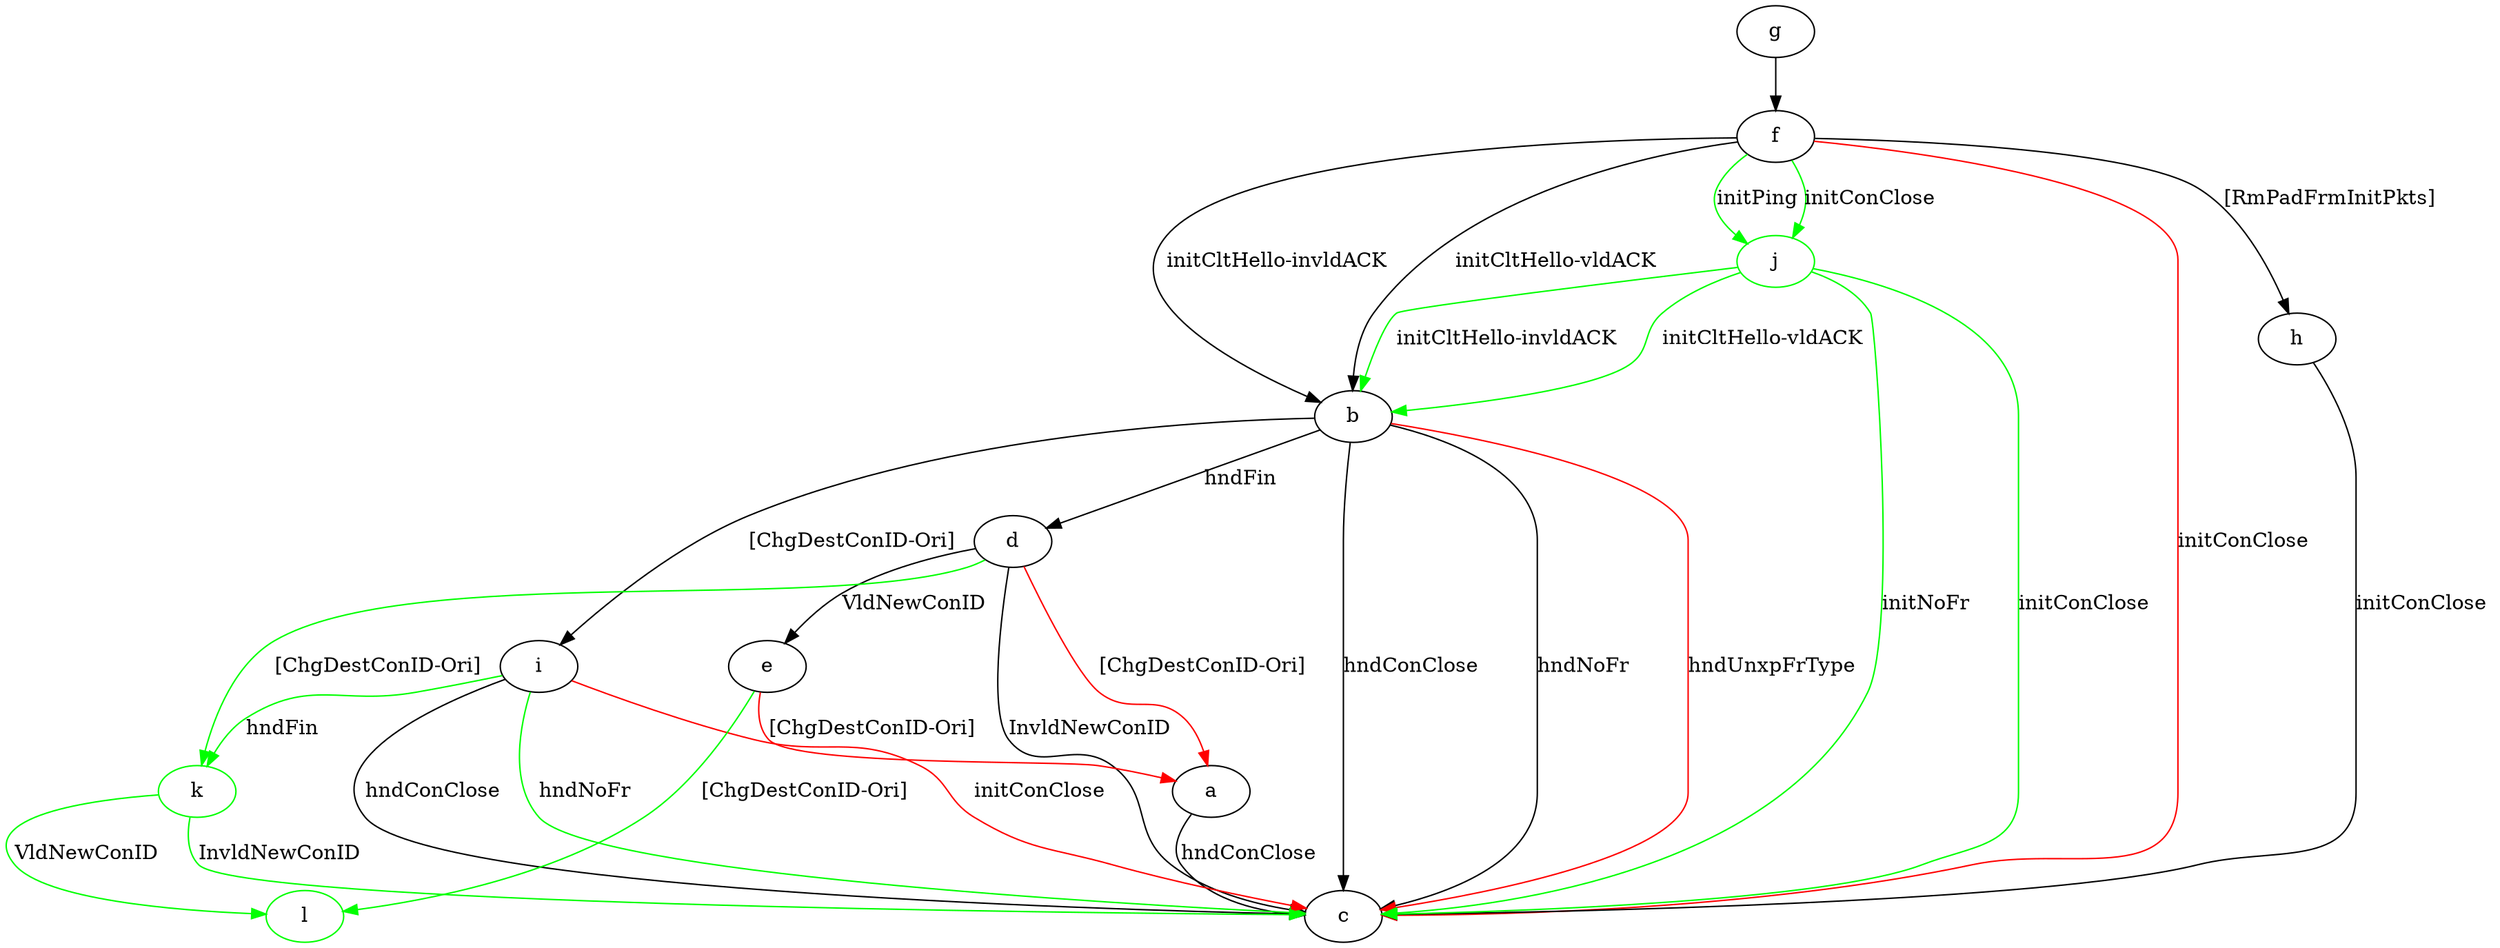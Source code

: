 digraph "" {
	a -> c	[key=0,
		label="hndConClose "];
	b -> c	[key=0,
		label="hndConClose "];
	b -> c	[key=1,
		label="hndNoFr "];
	b -> c	[key=2,
		color=red,
		label="hndUnxpFrType "];
	b -> d	[key=0,
		label="hndFin "];
	b -> i	[key=0,
		label="[ChgDestConID-Ori] "];
	d -> a	[key=0,
		color=red,
		label="[ChgDestConID-Ori] "];
	d -> c	[key=0,
		label="InvldNewConID "];
	d -> e	[key=0,
		label="VldNewConID "];
	k	[color=green];
	d -> k	[key=0,
		color=green,
		label="[ChgDestConID-Ori] "];
	e -> a	[key=0,
		color=red,
		label="[ChgDestConID-Ori] "];
	l	[color=green];
	e -> l	[key=0,
		color=green,
		label="[ChgDestConID-Ori] "];
	f -> b	[key=0,
		label="initCltHello-vldACK "];
	f -> b	[key=1,
		label="initCltHello-invldACK "];
	f -> c	[key=0,
		color=red,
		label="initConClose "];
	f -> h	[key=0,
		label="[RmPadFrmInitPkts] "];
	j	[color=green];
	f -> j	[key=0,
		color=green,
		label="initPing "];
	f -> j	[key=1,
		color=green,
		label="initConClose "];
	g -> f	[key=0];
	h -> c	[key=0,
		label="initConClose "];
	i -> c	[key=0,
		label="hndConClose "];
	i -> c	[key=1,
		color=green,
		label="hndNoFr "];
	i -> c	[key=2,
		color=red,
		label="initConClose "];
	i -> k	[key=0,
		color=green,
		label="hndFin "];
	j -> b	[key=0,
		color=green,
		label="initCltHello-vldACK "];
	j -> b	[key=1,
		color=green,
		label="initCltHello-invldACK "];
	j -> c	[key=0,
		color=green,
		label="initConClose "];
	j -> c	[key=1,
		color=green,
		label="initNoFr "];
	k -> c	[key=0,
		color=green,
		label="InvldNewConID "];
	k -> l	[key=0,
		color=green,
		label="VldNewConID "];
}
